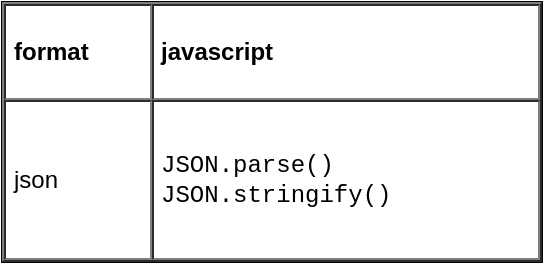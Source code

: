 <mxfile version="13.1.3" pages="2">
    <diagram id="s4bBsXWNL9PoMj3HKTq4" name="overview">
        <mxGraphModel dx="587" dy="294" grid="1" gridSize="10" guides="1" tooltips="1" connect="1" arrows="1" fold="1" page="1" pageScale="1" pageWidth="827" pageHeight="1169" math="0" shadow="0">
            <root>
                <mxCell id="tDDyuxdaU_2UwxTf6ro_-0"/>
                <mxCell id="tDDyuxdaU_2UwxTf6ro_-1" parent="tDDyuxdaU_2UwxTf6ro_-0"/>
                <mxCell id="tDDyuxdaU_2UwxTf6ro_-2" value="&lt;table cellpadding=&quot;4&quot; cellspacing=&quot;0&quot; border=&quot;1&quot; style=&quot;font-size: 1em ; width: 100% ; height: 100%&quot;&gt;&lt;tbody&gt;&lt;tr&gt;&lt;th&gt;format&lt;/th&gt;&lt;th&gt;javascript&lt;br&gt;&lt;/th&gt;&lt;/tr&gt;&lt;tr&gt;&lt;td&gt;json&lt;/td&gt;&lt;td&gt;&lt;font face=&quot;Courier New&quot;&gt;JSON.parse()&lt;br&gt;JSON.stringify()&lt;/font&gt;&lt;/td&gt;&lt;/tr&gt;&lt;/tbody&gt;&lt;/table&gt; " style="verticalAlign=top;align=left;overflow=fill;fontSize=12;fontFamily=Helvetica;html=1" vertex="1" parent="tDDyuxdaU_2UwxTf6ro_-1">
                    <mxGeometry x="40" y="40" width="270" height="130" as="geometry"/>
                </mxCell>
            </root>
        </mxGraphModel>
    </diagram>
    <diagram id="6hGFLwfOUW9BJ-s0fimq" name="json">
        <mxGraphModel dx="587" dy="294" grid="1" gridSize="10" guides="1" tooltips="1" connect="1" arrows="1" fold="1" page="1" pageScale="1" pageWidth="827" pageHeight="1169" math="0" shadow="0">
            <root>
                <mxCell id="0"/>
                <mxCell id="1" parent="0"/>
                <UserObject label="&lt;table cellpadding=&quot;4&quot; cellspacing=&quot;0&quot; border=&quot;1&quot; style=&quot;font-size: 1em ; width: 100% ; height: 100%&quot;&gt;&lt;tbody&gt;&lt;tr&gt;&lt;th&gt;type&lt;/th&gt;&lt;th&gt;content&lt;/th&gt;&lt;/tr&gt;&lt;tr&gt;&lt;td&gt;file extension&lt;/td&gt;&lt;td&gt;&lt;ol&gt;&lt;li&gt;&lt;font face=&quot;Courier New&quot;&gt;.json&lt;/font&gt;&lt;/li&gt;&lt;/ol&gt;&lt;/td&gt;&lt;/tr&gt;&lt;tr&gt;&lt;td&gt;separators&lt;/td&gt;&lt;td&gt;&lt;ol&gt;&lt;li&gt;&lt;font face=&quot;Courier New&quot;&gt;: - &lt;/font&gt;key:value&lt;/li&gt;&lt;li&gt;&lt;font face=&quot;Courier New&quot;&gt;, - &lt;/font&gt;key:value pairs&lt;/li&gt;&lt;li&gt;&lt;font face=&quot;Courier New&quot;&gt;{} - &lt;/font&gt;objects&lt;/li&gt;&lt;li&gt;&lt;font face=&quot;Courier New&quot;&gt;[] - &lt;/font&gt;arrays&lt;/li&gt;&lt;/ol&gt;&lt;/td&gt;&lt;/tr&gt;&lt;tr&gt;&lt;td&gt;data types&lt;/td&gt;&lt;td&gt;&lt;h3&gt;keys:&lt;/h3&gt;&lt;div&gt;&lt;ol&gt;&lt;li&gt;string type&lt;/li&gt;&lt;/ol&gt;&lt;/div&gt;&lt;h3&gt;values:&lt;/h3&gt;&lt;ol&gt;&lt;li&gt;string: &lt;font face=&quot;Courier New&quot;&gt;&quot;purple&quot;&lt;/font&gt; - wrapped by double quotes&lt;/li&gt;&lt;li&gt;number: &lt;font face=&quot;Courier New&quot;&gt;100, -10.2&lt;/font&gt;&lt;/li&gt;&lt;li&gt;boolean: &lt;font face=&quot;Courier New&quot;&gt;[true, false]&lt;/font&gt;&lt;/li&gt;&lt;li&gt;&lt;font face=&quot;Courier New&quot;&gt;null&lt;/font&gt;: &lt;font face=&quot;Courier New&quot;&gt;&quot;age&quot;: null&lt;/font&gt;&lt;/li&gt;&lt;li&gt;object: &lt;font face=&quot;Courier New&quot;&gt;{..., ...}&lt;/font&gt;&lt;/li&gt;&lt;li&gt;array: &lt;font face=&quot;Courier New&quot;&gt;[..., ...]&lt;/font&gt;&lt;/li&gt;&lt;/ol&gt;&lt;/td&gt;&lt;/tr&gt;&lt;tr&gt;&lt;td&gt;access value&lt;/td&gt;&lt;td&gt;&lt;h3&gt;object:&lt;/h3&gt;&lt;ol&gt;&lt;li&gt;using &lt;font face=&quot;Courier New&quot;&gt;.&amp;nbsp;&lt;/font&gt;or&amp;nbsp;&amp;nbsp;&lt;font face=&quot;Courier New&quot;&gt;[] &lt;/font&gt;to get value: &lt;font face=&quot;Courier New&quot;&gt;auther.name, auther[&quot;name&quot;]&lt;/font&gt;&lt;/li&gt;&lt;li&gt;using &lt;font face=&quot;Courier New&quot;&gt;=&lt;/font&gt; to update values:&lt;font face=&quot;Courier New&quot;&gt; auther.name = &quot;othername&quot;&lt;/font&gt;&lt;/li&gt;&lt;li&gt;using &lt;font face=&quot;Courier New&quot;&gt;delete&lt;/font&gt;&amp;nbsp;to delete properties: &lt;font face=&quot;Courier New&quot;&gt;delete auther.name&lt;/font&gt;&lt;/li&gt;&lt;/ol&gt;&lt;h3&gt;array:&lt;/h3&gt;&lt;div&gt;&lt;ol&gt;&lt;li&gt;using &lt;font face=&quot;Courier New&quot;&gt;[] &lt;/font&gt;to get value:&lt;font face=&quot;Courier New&quot;&gt; auther.books[1]&lt;/font&gt;&lt;/li&gt;&lt;li&gt;&lt;font face=&quot;Courier New&quot;&gt;using&lt;/font&gt;&amp;nbsp;&lt;font face=&quot;Courier New&quot; style=&quot;font-family: &amp;#34;courier new&amp;#34;&quot;&gt;=&lt;/font&gt;&lt;span style=&quot;font-family: &amp;#34;helvetica&amp;#34;&quot;&gt;&amp;nbsp;to update&amp;nbsp;&lt;/span&gt;&lt;font face=&quot;Courier New&quot;&gt;values: auther.books[1] = &quot;hl&quot;&lt;/font&gt;&lt;/li&gt;&lt;li&gt;using&amp;nbsp;&lt;font face=&quot;Courier New&quot;&gt;delete&lt;/font&gt;&amp;nbsp;to delete items:&amp;nbsp;&lt;font face=&quot;Courier New&quot;&gt;delete auther.books[1]&lt;/font&gt;&lt;/li&gt;&lt;/ol&gt;&lt;/div&gt;&lt;/td&gt;&lt;/tr&gt;&lt;tr&gt;&lt;td&gt;&lt;a href=&quot;http://json-schema.org&quot;&gt;schema&lt;/a&gt;&lt;/td&gt;&lt;td&gt;&lt;h3&gt;&lt;font face=&quot;Courier New&quot;&gt;schema:&lt;/font&gt;&lt;/h3&gt;&lt;font face=&quot;Courier New&quot;&gt;{ &lt;br&gt;&amp;nbsp; &amp;nbsp; &quot;$schema&quot;: &quot;http://json-schema.org/draft-04/schema#&quot;, &lt;br&gt;&amp;nbsp; &amp;nbsp; &quot;title&quot;: &quot;Person&quot;, &lt;br&gt;&amp;nbsp; &amp;nbsp; &quot;description&quot;: &quot;A person&quot;, &lt;br&gt;&amp;nbsp; &amp;nbsp; &quot;type&quot;: &quot;object&quot;,&lt;br&gt;&amp;nbsp; &amp;nbsp; &quot;properties&quot;: { &lt;br&gt;&amp;nbsp; &amp;nbsp; &amp;nbsp; &amp;nbsp; &quot;name&quot;: { &lt;br&gt;&amp;nbsp; &amp;nbsp; &amp;nbsp; &amp;nbsp; &amp;nbsp; &amp;nbsp; &quot;description&quot;: &quot;A person's name&quot;, &lt;br&gt;&amp;nbsp; &amp;nbsp; &amp;nbsp; &amp;nbsp; &amp;nbsp; &amp;nbsp; &quot;type&quot;: &quot;string&quot; &lt;br&gt;&amp;nbsp; &amp;nbsp; &amp;nbsp; &amp;nbsp; &amp;nbsp;},&lt;br&gt;&amp;nbsp; &amp;nbsp; &amp;nbsp; &amp;nbsp; &amp;nbsp;&quot;age&quot;: {&lt;br&gt;&amp;nbsp; &amp;nbsp; &amp;nbsp; &amp;nbsp; &amp;nbsp; &amp;nbsp; &quot;description&quot;: &quot;A person's age&quot;,&lt;br&gt;&amp;nbsp; &amp;nbsp; &amp;nbsp; &amp;nbsp; &amp;nbsp; &amp;nbsp; &quot;type&quot;: &quot;number&quot;, &lt;br&gt;&amp;nbsp; &amp;nbsp; &amp;nbsp; &amp;nbsp; &amp;nbsp; &amp;nbsp; &quot;minimum&quot;: 18,&lt;br&gt;&amp;nbsp; &amp;nbsp; &amp;nbsp; &amp;nbsp; &amp;nbsp; &amp;nbsp; &quot;maximum&quot;: 64&lt;br&gt;&amp;nbsp; &amp;nbsp; &amp;nbsp; &amp;nbsp; &amp;nbsp; &amp;nbsp; } &lt;br&gt;&amp;nbsp; &amp;nbsp; },&lt;br&gt;&amp;nbsp; &amp;nbsp; &quot;required&quot;: [&quot;name&quot;, &quot;age&quot;]&lt;br&gt;}&lt;br&gt;&lt;/font&gt;&lt;br&gt;&lt;h3&gt;object:&lt;/h3&gt;&lt;div&gt;&lt;font face=&quot;Courier New&quot;&gt;{&lt;/font&gt;&lt;/div&gt;&lt;div&gt;&lt;font face=&quot;Courier New&quot;&gt;&amp;nbsp; &amp;nbsp; &quot;name&quot;: &quot;John Doe&quot;,&lt;/font&gt;&lt;/div&gt;&lt;div&gt;&lt;font face=&quot;Courier New&quot;&gt;&amp;nbsp; &amp;nbsp; &quot;age&quot;: 35&lt;/font&gt;&lt;/div&gt;&lt;div&gt;&lt;font face=&quot;Courier New&quot;&gt;}&lt;/font&gt;&lt;/div&gt;&lt;/td&gt;&lt;/tr&gt;&lt;/tbody&gt;&lt;/table&gt; " id="ZdUqw7-_avne0JCoBrwP-1">
                    <mxCell style="verticalAlign=top;align=left;overflow=fill;fontSize=12;fontFamily=Helvetica;html=1" vertex="1" parent="1">
                        <mxGeometry x="40" y="40" width="570" height="1080" as="geometry"/>
                    </mxCell>
                </UserObject>
                <mxCell id="T7azQFJTXaCSQQpx-dMM-1" value="JavaScript Object Notation" style="text;html=1;align=left;verticalAlign=middle;resizable=0;points=[];autosize=1;" vertex="1" parent="1">
                    <mxGeometry x="40" y="20" width="160" height="20" as="geometry"/>
                </mxCell>
            </root>
        </mxGraphModel>
    </diagram>
</mxfile>